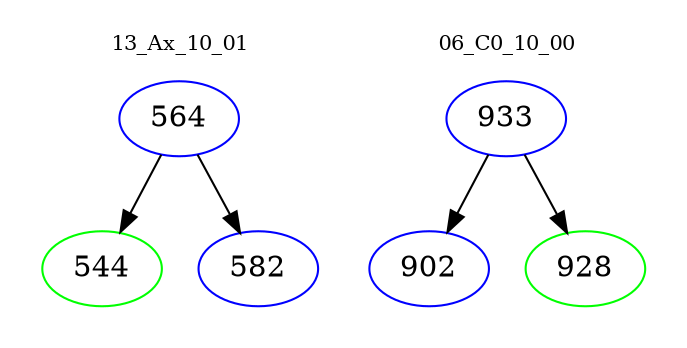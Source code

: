 digraph{
subgraph cluster_0 {
color = white
label = "13_Ax_10_01";
fontsize=10;
T0_564 [label="564", color="blue"]
T0_564 -> T0_544 [color="black"]
T0_544 [label="544", color="green"]
T0_564 -> T0_582 [color="black"]
T0_582 [label="582", color="blue"]
}
subgraph cluster_1 {
color = white
label = "06_C0_10_00";
fontsize=10;
T1_933 [label="933", color="blue"]
T1_933 -> T1_902 [color="black"]
T1_902 [label="902", color="blue"]
T1_933 -> T1_928 [color="black"]
T1_928 [label="928", color="green"]
}
}
